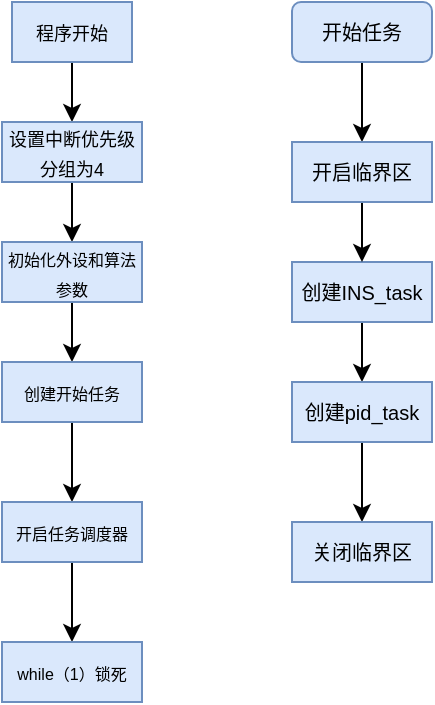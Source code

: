 <mxfile version="24.7.8">
  <diagram name="第 1 页" id="CbHYuHCFCQG-skkJeN6K">
    <mxGraphModel dx="989" dy="532" grid="1" gridSize="10" guides="1" tooltips="1" connect="1" arrows="1" fold="1" page="1" pageScale="1" pageWidth="827" pageHeight="1169" math="0" shadow="0">
      <root>
        <mxCell id="0" />
        <mxCell id="1" parent="0" />
        <mxCell id="_BY5L3cytIMN_b4B7-Sx-1" value="" style="edgeStyle=orthogonalEdgeStyle;rounded=0;orthogonalLoop=1;jettySize=auto;html=1;" edge="1" parent="1" source="_BY5L3cytIMN_b4B7-Sx-2" target="_BY5L3cytIMN_b4B7-Sx-4">
          <mxGeometry relative="1" as="geometry" />
        </mxCell>
        <mxCell id="_BY5L3cytIMN_b4B7-Sx-2" value="&lt;font style=&quot;font-size: 9px;&quot;&gt;程序开始&lt;/font&gt;" style="rounded=0;whiteSpace=wrap;html=1;fillColor=#dae8fc;strokeColor=#6c8ebf;" vertex="1" parent="1">
          <mxGeometry x="270" y="120" width="60" height="30" as="geometry" />
        </mxCell>
        <mxCell id="_BY5L3cytIMN_b4B7-Sx-3" value="" style="edgeStyle=orthogonalEdgeStyle;rounded=0;orthogonalLoop=1;jettySize=auto;html=1;fontFamily=Helvetica;fontSize=12;fontColor=default;" edge="1" parent="1" source="_BY5L3cytIMN_b4B7-Sx-4" target="_BY5L3cytIMN_b4B7-Sx-6">
          <mxGeometry relative="1" as="geometry" />
        </mxCell>
        <mxCell id="_BY5L3cytIMN_b4B7-Sx-4" value="&lt;font style=&quot;font-size: 9px;&quot;&gt;设置中断优先级分组为4&lt;/font&gt;" style="rounded=0;whiteSpace=wrap;html=1;fillColor=#dae8fc;strokeColor=#6c8ebf;" vertex="1" parent="1">
          <mxGeometry x="265" y="180" width="70" height="30" as="geometry" />
        </mxCell>
        <mxCell id="_BY5L3cytIMN_b4B7-Sx-5" value="" style="edgeStyle=orthogonalEdgeStyle;rounded=0;orthogonalLoop=1;jettySize=auto;html=1;fontFamily=Helvetica;fontSize=12;fontColor=default;" edge="1" parent="1" source="_BY5L3cytIMN_b4B7-Sx-6" target="_BY5L3cytIMN_b4B7-Sx-8">
          <mxGeometry relative="1" as="geometry" />
        </mxCell>
        <mxCell id="_BY5L3cytIMN_b4B7-Sx-6" value="&lt;span style=&quot;font-size: 8px;&quot;&gt;初始化外设和算法参数&lt;/span&gt;" style="rounded=0;whiteSpace=wrap;html=1;fillColor=#dae8fc;strokeColor=#6c8ebf;" vertex="1" parent="1">
          <mxGeometry x="265" y="240" width="70" height="30" as="geometry" />
        </mxCell>
        <mxCell id="_BY5L3cytIMN_b4B7-Sx-7" value="" style="edgeStyle=orthogonalEdgeStyle;rounded=0;orthogonalLoop=1;jettySize=auto;html=1;fontFamily=Helvetica;fontSize=12;fontColor=default;" edge="1" parent="1" source="_BY5L3cytIMN_b4B7-Sx-8" target="_BY5L3cytIMN_b4B7-Sx-10">
          <mxGeometry relative="1" as="geometry" />
        </mxCell>
        <mxCell id="_BY5L3cytIMN_b4B7-Sx-8" value="&lt;span style=&quot;font-size: 8px;&quot;&gt;创建开始任务&lt;/span&gt;" style="rounded=0;whiteSpace=wrap;html=1;fillColor=#dae8fc;strokeColor=#6c8ebf;" vertex="1" parent="1">
          <mxGeometry x="265" y="300" width="70" height="30" as="geometry" />
        </mxCell>
        <mxCell id="_BY5L3cytIMN_b4B7-Sx-9" value="" style="edgeStyle=orthogonalEdgeStyle;rounded=0;orthogonalLoop=1;jettySize=auto;html=1;fontFamily=Helvetica;fontSize=12;fontColor=default;" edge="1" parent="1" source="_BY5L3cytIMN_b4B7-Sx-10" target="_BY5L3cytIMN_b4B7-Sx-13">
          <mxGeometry relative="1" as="geometry" />
        </mxCell>
        <mxCell id="_BY5L3cytIMN_b4B7-Sx-10" value="&lt;span style=&quot;font-size: 8px;&quot;&gt;开启任务调度器&lt;/span&gt;" style="rounded=0;whiteSpace=wrap;html=1;fillColor=#dae8fc;strokeColor=#6c8ebf;" vertex="1" parent="1">
          <mxGeometry x="265" y="370" width="70" height="30" as="geometry" />
        </mxCell>
        <mxCell id="_BY5L3cytIMN_b4B7-Sx-11" value="" style="edgeStyle=orthogonalEdgeStyle;rounded=0;orthogonalLoop=1;jettySize=auto;html=1;fontFamily=Helvetica;fontSize=12;fontColor=default;" edge="1" parent="1" source="_BY5L3cytIMN_b4B7-Sx-12" target="_BY5L3cytIMN_b4B7-Sx-19">
          <mxGeometry relative="1" as="geometry" />
        </mxCell>
        <mxCell id="_BY5L3cytIMN_b4B7-Sx-12" value="&lt;font style=&quot;font-size: 10px;&quot;&gt;开始任务&lt;/font&gt;" style="rounded=1;whiteSpace=wrap;html=1;strokeColor=#6c8ebf;align=center;verticalAlign=middle;fontFamily=Helvetica;fontSize=12;fontColor=default;fillColor=#dae8fc;" vertex="1" parent="1">
          <mxGeometry x="410" y="120" width="70" height="30" as="geometry" />
        </mxCell>
        <mxCell id="_BY5L3cytIMN_b4B7-Sx-13" value="&lt;span style=&quot;font-size: 8px;&quot;&gt;while（1）锁死&lt;/span&gt;" style="rounded=0;whiteSpace=wrap;html=1;fillColor=#dae8fc;strokeColor=#6c8ebf;" vertex="1" parent="1">
          <mxGeometry x="265" y="440" width="70" height="30" as="geometry" />
        </mxCell>
        <mxCell id="_BY5L3cytIMN_b4B7-Sx-14" value="" style="edgeStyle=orthogonalEdgeStyle;rounded=0;orthogonalLoop=1;jettySize=auto;html=1;fontFamily=Helvetica;fontSize=12;fontColor=default;" edge="1" parent="1" source="_BY5L3cytIMN_b4B7-Sx-15" target="_BY5L3cytIMN_b4B7-Sx-17">
          <mxGeometry relative="1" as="geometry" />
        </mxCell>
        <mxCell id="_BY5L3cytIMN_b4B7-Sx-15" value="&lt;font style=&quot;font-size: 10px;&quot;&gt;创建INS_task&lt;/font&gt;" style="rounded=0;whiteSpace=wrap;html=1;fillColor=#dae8fc;strokeColor=#6c8ebf;" vertex="1" parent="1">
          <mxGeometry x="410" y="250" width="70" height="30" as="geometry" />
        </mxCell>
        <mxCell id="_BY5L3cytIMN_b4B7-Sx-16" value="" style="edgeStyle=orthogonalEdgeStyle;rounded=0;orthogonalLoop=1;jettySize=auto;html=1;fontFamily=Helvetica;fontSize=12;fontColor=default;" edge="1" parent="1" source="_BY5L3cytIMN_b4B7-Sx-17" target="_BY5L3cytIMN_b4B7-Sx-20">
          <mxGeometry relative="1" as="geometry" />
        </mxCell>
        <mxCell id="_BY5L3cytIMN_b4B7-Sx-17" value="&lt;font style=&quot;font-size: 10px;&quot;&gt;创建pid_task&lt;/font&gt;" style="rounded=0;whiteSpace=wrap;html=1;fillColor=#dae8fc;strokeColor=#6c8ebf;" vertex="1" parent="1">
          <mxGeometry x="410" y="310" width="70" height="30" as="geometry" />
        </mxCell>
        <mxCell id="_BY5L3cytIMN_b4B7-Sx-18" style="edgeStyle=orthogonalEdgeStyle;rounded=0;orthogonalLoop=1;jettySize=auto;html=1;exitX=0.5;exitY=1;exitDx=0;exitDy=0;entryX=0.5;entryY=0;entryDx=0;entryDy=0;fontFamily=Helvetica;fontSize=12;fontColor=default;" edge="1" parent="1" source="_BY5L3cytIMN_b4B7-Sx-19" target="_BY5L3cytIMN_b4B7-Sx-15">
          <mxGeometry relative="1" as="geometry" />
        </mxCell>
        <mxCell id="_BY5L3cytIMN_b4B7-Sx-19" value="&lt;span style=&quot;font-size: 10px;&quot;&gt;开启临界区&lt;/span&gt;" style="rounded=0;whiteSpace=wrap;html=1;fillColor=#dae8fc;strokeColor=#6c8ebf;" vertex="1" parent="1">
          <mxGeometry x="410" y="190" width="70" height="30" as="geometry" />
        </mxCell>
        <mxCell id="_BY5L3cytIMN_b4B7-Sx-20" value="&lt;span style=&quot;font-size: 10px;&quot;&gt;关闭临界区&lt;/span&gt;" style="rounded=0;whiteSpace=wrap;html=1;fillColor=#dae8fc;strokeColor=#6c8ebf;" vertex="1" parent="1">
          <mxGeometry x="410" y="380" width="70" height="30" as="geometry" />
        </mxCell>
      </root>
    </mxGraphModel>
  </diagram>
</mxfile>
